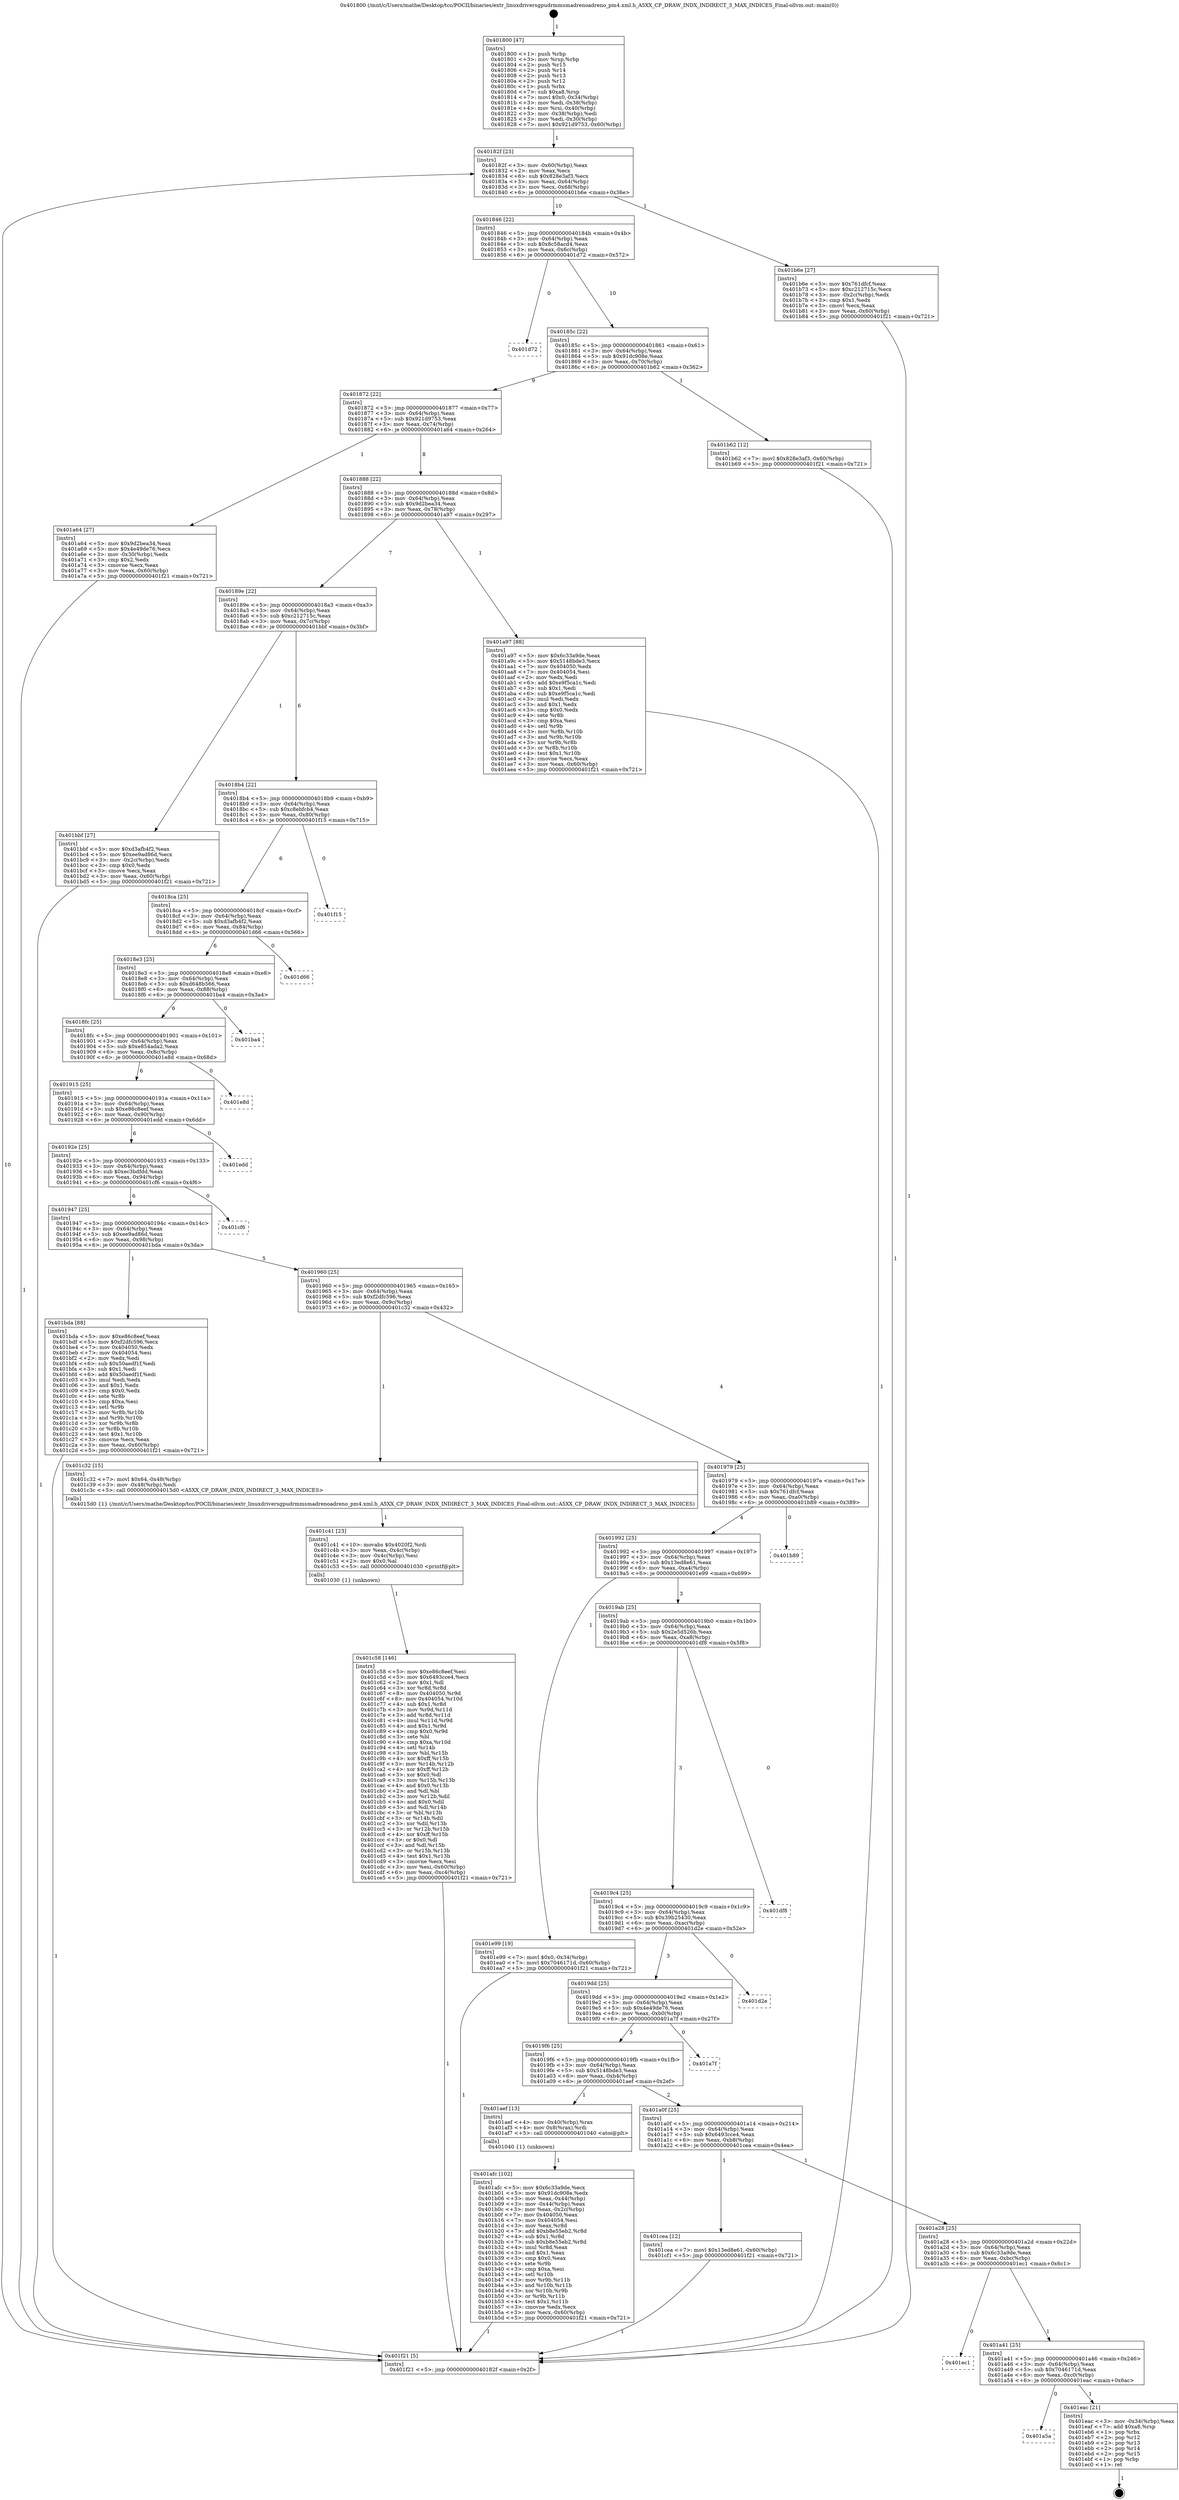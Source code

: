 digraph "0x401800" {
  label = "0x401800 (/mnt/c/Users/mathe/Desktop/tcc/POCII/binaries/extr_linuxdriversgpudrmmsmadrenoadreno_pm4.xml.h_A5XX_CP_DRAW_INDX_INDIRECT_3_MAX_INDICES_Final-ollvm.out::main(0))"
  labelloc = "t"
  node[shape=record]

  Entry [label="",width=0.3,height=0.3,shape=circle,fillcolor=black,style=filled]
  "0x40182f" [label="{
     0x40182f [23]\l
     | [instrs]\l
     &nbsp;&nbsp;0x40182f \<+3\>: mov -0x60(%rbp),%eax\l
     &nbsp;&nbsp;0x401832 \<+2\>: mov %eax,%ecx\l
     &nbsp;&nbsp;0x401834 \<+6\>: sub $0x828e3af3,%ecx\l
     &nbsp;&nbsp;0x40183a \<+3\>: mov %eax,-0x64(%rbp)\l
     &nbsp;&nbsp;0x40183d \<+3\>: mov %ecx,-0x68(%rbp)\l
     &nbsp;&nbsp;0x401840 \<+6\>: je 0000000000401b6e \<main+0x36e\>\l
  }"]
  "0x401b6e" [label="{
     0x401b6e [27]\l
     | [instrs]\l
     &nbsp;&nbsp;0x401b6e \<+5\>: mov $0x761dfcf,%eax\l
     &nbsp;&nbsp;0x401b73 \<+5\>: mov $0xc212715c,%ecx\l
     &nbsp;&nbsp;0x401b78 \<+3\>: mov -0x2c(%rbp),%edx\l
     &nbsp;&nbsp;0x401b7b \<+3\>: cmp $0x1,%edx\l
     &nbsp;&nbsp;0x401b7e \<+3\>: cmovl %ecx,%eax\l
     &nbsp;&nbsp;0x401b81 \<+3\>: mov %eax,-0x60(%rbp)\l
     &nbsp;&nbsp;0x401b84 \<+5\>: jmp 0000000000401f21 \<main+0x721\>\l
  }"]
  "0x401846" [label="{
     0x401846 [22]\l
     | [instrs]\l
     &nbsp;&nbsp;0x401846 \<+5\>: jmp 000000000040184b \<main+0x4b\>\l
     &nbsp;&nbsp;0x40184b \<+3\>: mov -0x64(%rbp),%eax\l
     &nbsp;&nbsp;0x40184e \<+5\>: sub $0x8c58acd4,%eax\l
     &nbsp;&nbsp;0x401853 \<+3\>: mov %eax,-0x6c(%rbp)\l
     &nbsp;&nbsp;0x401856 \<+6\>: je 0000000000401d72 \<main+0x572\>\l
  }"]
  Exit [label="",width=0.3,height=0.3,shape=circle,fillcolor=black,style=filled,peripheries=2]
  "0x401d72" [label="{
     0x401d72\l
  }", style=dashed]
  "0x40185c" [label="{
     0x40185c [22]\l
     | [instrs]\l
     &nbsp;&nbsp;0x40185c \<+5\>: jmp 0000000000401861 \<main+0x61\>\l
     &nbsp;&nbsp;0x401861 \<+3\>: mov -0x64(%rbp),%eax\l
     &nbsp;&nbsp;0x401864 \<+5\>: sub $0x91dc908e,%eax\l
     &nbsp;&nbsp;0x401869 \<+3\>: mov %eax,-0x70(%rbp)\l
     &nbsp;&nbsp;0x40186c \<+6\>: je 0000000000401b62 \<main+0x362\>\l
  }"]
  "0x401a5a" [label="{
     0x401a5a\l
  }", style=dashed]
  "0x401b62" [label="{
     0x401b62 [12]\l
     | [instrs]\l
     &nbsp;&nbsp;0x401b62 \<+7\>: movl $0x828e3af3,-0x60(%rbp)\l
     &nbsp;&nbsp;0x401b69 \<+5\>: jmp 0000000000401f21 \<main+0x721\>\l
  }"]
  "0x401872" [label="{
     0x401872 [22]\l
     | [instrs]\l
     &nbsp;&nbsp;0x401872 \<+5\>: jmp 0000000000401877 \<main+0x77\>\l
     &nbsp;&nbsp;0x401877 \<+3\>: mov -0x64(%rbp),%eax\l
     &nbsp;&nbsp;0x40187a \<+5\>: sub $0x921d9753,%eax\l
     &nbsp;&nbsp;0x40187f \<+3\>: mov %eax,-0x74(%rbp)\l
     &nbsp;&nbsp;0x401882 \<+6\>: je 0000000000401a64 \<main+0x264\>\l
  }"]
  "0x401eac" [label="{
     0x401eac [21]\l
     | [instrs]\l
     &nbsp;&nbsp;0x401eac \<+3\>: mov -0x34(%rbp),%eax\l
     &nbsp;&nbsp;0x401eaf \<+7\>: add $0xa8,%rsp\l
     &nbsp;&nbsp;0x401eb6 \<+1\>: pop %rbx\l
     &nbsp;&nbsp;0x401eb7 \<+2\>: pop %r12\l
     &nbsp;&nbsp;0x401eb9 \<+2\>: pop %r13\l
     &nbsp;&nbsp;0x401ebb \<+2\>: pop %r14\l
     &nbsp;&nbsp;0x401ebd \<+2\>: pop %r15\l
     &nbsp;&nbsp;0x401ebf \<+1\>: pop %rbp\l
     &nbsp;&nbsp;0x401ec0 \<+1\>: ret\l
  }"]
  "0x401a64" [label="{
     0x401a64 [27]\l
     | [instrs]\l
     &nbsp;&nbsp;0x401a64 \<+5\>: mov $0x9d2bea34,%eax\l
     &nbsp;&nbsp;0x401a69 \<+5\>: mov $0x4e49de76,%ecx\l
     &nbsp;&nbsp;0x401a6e \<+3\>: mov -0x30(%rbp),%edx\l
     &nbsp;&nbsp;0x401a71 \<+3\>: cmp $0x2,%edx\l
     &nbsp;&nbsp;0x401a74 \<+3\>: cmovne %ecx,%eax\l
     &nbsp;&nbsp;0x401a77 \<+3\>: mov %eax,-0x60(%rbp)\l
     &nbsp;&nbsp;0x401a7a \<+5\>: jmp 0000000000401f21 \<main+0x721\>\l
  }"]
  "0x401888" [label="{
     0x401888 [22]\l
     | [instrs]\l
     &nbsp;&nbsp;0x401888 \<+5\>: jmp 000000000040188d \<main+0x8d\>\l
     &nbsp;&nbsp;0x40188d \<+3\>: mov -0x64(%rbp),%eax\l
     &nbsp;&nbsp;0x401890 \<+5\>: sub $0x9d2bea34,%eax\l
     &nbsp;&nbsp;0x401895 \<+3\>: mov %eax,-0x78(%rbp)\l
     &nbsp;&nbsp;0x401898 \<+6\>: je 0000000000401a97 \<main+0x297\>\l
  }"]
  "0x401f21" [label="{
     0x401f21 [5]\l
     | [instrs]\l
     &nbsp;&nbsp;0x401f21 \<+5\>: jmp 000000000040182f \<main+0x2f\>\l
  }"]
  "0x401800" [label="{
     0x401800 [47]\l
     | [instrs]\l
     &nbsp;&nbsp;0x401800 \<+1\>: push %rbp\l
     &nbsp;&nbsp;0x401801 \<+3\>: mov %rsp,%rbp\l
     &nbsp;&nbsp;0x401804 \<+2\>: push %r15\l
     &nbsp;&nbsp;0x401806 \<+2\>: push %r14\l
     &nbsp;&nbsp;0x401808 \<+2\>: push %r13\l
     &nbsp;&nbsp;0x40180a \<+2\>: push %r12\l
     &nbsp;&nbsp;0x40180c \<+1\>: push %rbx\l
     &nbsp;&nbsp;0x40180d \<+7\>: sub $0xa8,%rsp\l
     &nbsp;&nbsp;0x401814 \<+7\>: movl $0x0,-0x34(%rbp)\l
     &nbsp;&nbsp;0x40181b \<+3\>: mov %edi,-0x38(%rbp)\l
     &nbsp;&nbsp;0x40181e \<+4\>: mov %rsi,-0x40(%rbp)\l
     &nbsp;&nbsp;0x401822 \<+3\>: mov -0x38(%rbp),%edi\l
     &nbsp;&nbsp;0x401825 \<+3\>: mov %edi,-0x30(%rbp)\l
     &nbsp;&nbsp;0x401828 \<+7\>: movl $0x921d9753,-0x60(%rbp)\l
  }"]
  "0x401a41" [label="{
     0x401a41 [25]\l
     | [instrs]\l
     &nbsp;&nbsp;0x401a41 \<+5\>: jmp 0000000000401a46 \<main+0x246\>\l
     &nbsp;&nbsp;0x401a46 \<+3\>: mov -0x64(%rbp),%eax\l
     &nbsp;&nbsp;0x401a49 \<+5\>: sub $0x7046171d,%eax\l
     &nbsp;&nbsp;0x401a4e \<+6\>: mov %eax,-0xc0(%rbp)\l
     &nbsp;&nbsp;0x401a54 \<+6\>: je 0000000000401eac \<main+0x6ac\>\l
  }"]
  "0x401a97" [label="{
     0x401a97 [88]\l
     | [instrs]\l
     &nbsp;&nbsp;0x401a97 \<+5\>: mov $0x6c33a9de,%eax\l
     &nbsp;&nbsp;0x401a9c \<+5\>: mov $0x5148bde3,%ecx\l
     &nbsp;&nbsp;0x401aa1 \<+7\>: mov 0x404050,%edx\l
     &nbsp;&nbsp;0x401aa8 \<+7\>: mov 0x404054,%esi\l
     &nbsp;&nbsp;0x401aaf \<+2\>: mov %edx,%edi\l
     &nbsp;&nbsp;0x401ab1 \<+6\>: add $0xe9f5ca1c,%edi\l
     &nbsp;&nbsp;0x401ab7 \<+3\>: sub $0x1,%edi\l
     &nbsp;&nbsp;0x401aba \<+6\>: sub $0xe9f5ca1c,%edi\l
     &nbsp;&nbsp;0x401ac0 \<+3\>: imul %edi,%edx\l
     &nbsp;&nbsp;0x401ac3 \<+3\>: and $0x1,%edx\l
     &nbsp;&nbsp;0x401ac6 \<+3\>: cmp $0x0,%edx\l
     &nbsp;&nbsp;0x401ac9 \<+4\>: sete %r8b\l
     &nbsp;&nbsp;0x401acd \<+3\>: cmp $0xa,%esi\l
     &nbsp;&nbsp;0x401ad0 \<+4\>: setl %r9b\l
     &nbsp;&nbsp;0x401ad4 \<+3\>: mov %r8b,%r10b\l
     &nbsp;&nbsp;0x401ad7 \<+3\>: and %r9b,%r10b\l
     &nbsp;&nbsp;0x401ada \<+3\>: xor %r9b,%r8b\l
     &nbsp;&nbsp;0x401add \<+3\>: or %r8b,%r10b\l
     &nbsp;&nbsp;0x401ae0 \<+4\>: test $0x1,%r10b\l
     &nbsp;&nbsp;0x401ae4 \<+3\>: cmovne %ecx,%eax\l
     &nbsp;&nbsp;0x401ae7 \<+3\>: mov %eax,-0x60(%rbp)\l
     &nbsp;&nbsp;0x401aea \<+5\>: jmp 0000000000401f21 \<main+0x721\>\l
  }"]
  "0x40189e" [label="{
     0x40189e [22]\l
     | [instrs]\l
     &nbsp;&nbsp;0x40189e \<+5\>: jmp 00000000004018a3 \<main+0xa3\>\l
     &nbsp;&nbsp;0x4018a3 \<+3\>: mov -0x64(%rbp),%eax\l
     &nbsp;&nbsp;0x4018a6 \<+5\>: sub $0xc212715c,%eax\l
     &nbsp;&nbsp;0x4018ab \<+3\>: mov %eax,-0x7c(%rbp)\l
     &nbsp;&nbsp;0x4018ae \<+6\>: je 0000000000401bbf \<main+0x3bf\>\l
  }"]
  "0x401ec1" [label="{
     0x401ec1\l
  }", style=dashed]
  "0x401bbf" [label="{
     0x401bbf [27]\l
     | [instrs]\l
     &nbsp;&nbsp;0x401bbf \<+5\>: mov $0xd3afb4f2,%eax\l
     &nbsp;&nbsp;0x401bc4 \<+5\>: mov $0xee9ad86d,%ecx\l
     &nbsp;&nbsp;0x401bc9 \<+3\>: mov -0x2c(%rbp),%edx\l
     &nbsp;&nbsp;0x401bcc \<+3\>: cmp $0x0,%edx\l
     &nbsp;&nbsp;0x401bcf \<+3\>: cmove %ecx,%eax\l
     &nbsp;&nbsp;0x401bd2 \<+3\>: mov %eax,-0x60(%rbp)\l
     &nbsp;&nbsp;0x401bd5 \<+5\>: jmp 0000000000401f21 \<main+0x721\>\l
  }"]
  "0x4018b4" [label="{
     0x4018b4 [22]\l
     | [instrs]\l
     &nbsp;&nbsp;0x4018b4 \<+5\>: jmp 00000000004018b9 \<main+0xb9\>\l
     &nbsp;&nbsp;0x4018b9 \<+3\>: mov -0x64(%rbp),%eax\l
     &nbsp;&nbsp;0x4018bc \<+5\>: sub $0xc8ebfcb4,%eax\l
     &nbsp;&nbsp;0x4018c1 \<+3\>: mov %eax,-0x80(%rbp)\l
     &nbsp;&nbsp;0x4018c4 \<+6\>: je 0000000000401f15 \<main+0x715\>\l
  }"]
  "0x401a28" [label="{
     0x401a28 [25]\l
     | [instrs]\l
     &nbsp;&nbsp;0x401a28 \<+5\>: jmp 0000000000401a2d \<main+0x22d\>\l
     &nbsp;&nbsp;0x401a2d \<+3\>: mov -0x64(%rbp),%eax\l
     &nbsp;&nbsp;0x401a30 \<+5\>: sub $0x6c33a9de,%eax\l
     &nbsp;&nbsp;0x401a35 \<+6\>: mov %eax,-0xbc(%rbp)\l
     &nbsp;&nbsp;0x401a3b \<+6\>: je 0000000000401ec1 \<main+0x6c1\>\l
  }"]
  "0x401f15" [label="{
     0x401f15\l
  }", style=dashed]
  "0x4018ca" [label="{
     0x4018ca [25]\l
     | [instrs]\l
     &nbsp;&nbsp;0x4018ca \<+5\>: jmp 00000000004018cf \<main+0xcf\>\l
     &nbsp;&nbsp;0x4018cf \<+3\>: mov -0x64(%rbp),%eax\l
     &nbsp;&nbsp;0x4018d2 \<+5\>: sub $0xd3afb4f2,%eax\l
     &nbsp;&nbsp;0x4018d7 \<+6\>: mov %eax,-0x84(%rbp)\l
     &nbsp;&nbsp;0x4018dd \<+6\>: je 0000000000401d66 \<main+0x566\>\l
  }"]
  "0x401cea" [label="{
     0x401cea [12]\l
     | [instrs]\l
     &nbsp;&nbsp;0x401cea \<+7\>: movl $0x13ed8e61,-0x60(%rbp)\l
     &nbsp;&nbsp;0x401cf1 \<+5\>: jmp 0000000000401f21 \<main+0x721\>\l
  }"]
  "0x401d66" [label="{
     0x401d66\l
  }", style=dashed]
  "0x4018e3" [label="{
     0x4018e3 [25]\l
     | [instrs]\l
     &nbsp;&nbsp;0x4018e3 \<+5\>: jmp 00000000004018e8 \<main+0xe8\>\l
     &nbsp;&nbsp;0x4018e8 \<+3\>: mov -0x64(%rbp),%eax\l
     &nbsp;&nbsp;0x4018eb \<+5\>: sub $0xd648b566,%eax\l
     &nbsp;&nbsp;0x4018f0 \<+6\>: mov %eax,-0x88(%rbp)\l
     &nbsp;&nbsp;0x4018f6 \<+6\>: je 0000000000401ba4 \<main+0x3a4\>\l
  }"]
  "0x401c58" [label="{
     0x401c58 [146]\l
     | [instrs]\l
     &nbsp;&nbsp;0x401c58 \<+5\>: mov $0xe86c8eef,%esi\l
     &nbsp;&nbsp;0x401c5d \<+5\>: mov $0x6493cce4,%ecx\l
     &nbsp;&nbsp;0x401c62 \<+2\>: mov $0x1,%dl\l
     &nbsp;&nbsp;0x401c64 \<+3\>: xor %r8d,%r8d\l
     &nbsp;&nbsp;0x401c67 \<+8\>: mov 0x404050,%r9d\l
     &nbsp;&nbsp;0x401c6f \<+8\>: mov 0x404054,%r10d\l
     &nbsp;&nbsp;0x401c77 \<+4\>: sub $0x1,%r8d\l
     &nbsp;&nbsp;0x401c7b \<+3\>: mov %r9d,%r11d\l
     &nbsp;&nbsp;0x401c7e \<+3\>: add %r8d,%r11d\l
     &nbsp;&nbsp;0x401c81 \<+4\>: imul %r11d,%r9d\l
     &nbsp;&nbsp;0x401c85 \<+4\>: and $0x1,%r9d\l
     &nbsp;&nbsp;0x401c89 \<+4\>: cmp $0x0,%r9d\l
     &nbsp;&nbsp;0x401c8d \<+3\>: sete %bl\l
     &nbsp;&nbsp;0x401c90 \<+4\>: cmp $0xa,%r10d\l
     &nbsp;&nbsp;0x401c94 \<+4\>: setl %r14b\l
     &nbsp;&nbsp;0x401c98 \<+3\>: mov %bl,%r15b\l
     &nbsp;&nbsp;0x401c9b \<+4\>: xor $0xff,%r15b\l
     &nbsp;&nbsp;0x401c9f \<+3\>: mov %r14b,%r12b\l
     &nbsp;&nbsp;0x401ca2 \<+4\>: xor $0xff,%r12b\l
     &nbsp;&nbsp;0x401ca6 \<+3\>: xor $0x0,%dl\l
     &nbsp;&nbsp;0x401ca9 \<+3\>: mov %r15b,%r13b\l
     &nbsp;&nbsp;0x401cac \<+4\>: and $0x0,%r13b\l
     &nbsp;&nbsp;0x401cb0 \<+2\>: and %dl,%bl\l
     &nbsp;&nbsp;0x401cb2 \<+3\>: mov %r12b,%dil\l
     &nbsp;&nbsp;0x401cb5 \<+4\>: and $0x0,%dil\l
     &nbsp;&nbsp;0x401cb9 \<+3\>: and %dl,%r14b\l
     &nbsp;&nbsp;0x401cbc \<+3\>: or %bl,%r13b\l
     &nbsp;&nbsp;0x401cbf \<+3\>: or %r14b,%dil\l
     &nbsp;&nbsp;0x401cc2 \<+3\>: xor %dil,%r13b\l
     &nbsp;&nbsp;0x401cc5 \<+3\>: or %r12b,%r15b\l
     &nbsp;&nbsp;0x401cc8 \<+4\>: xor $0xff,%r15b\l
     &nbsp;&nbsp;0x401ccc \<+3\>: or $0x0,%dl\l
     &nbsp;&nbsp;0x401ccf \<+3\>: and %dl,%r15b\l
     &nbsp;&nbsp;0x401cd2 \<+3\>: or %r15b,%r13b\l
     &nbsp;&nbsp;0x401cd5 \<+4\>: test $0x1,%r13b\l
     &nbsp;&nbsp;0x401cd9 \<+3\>: cmovne %ecx,%esi\l
     &nbsp;&nbsp;0x401cdc \<+3\>: mov %esi,-0x60(%rbp)\l
     &nbsp;&nbsp;0x401cdf \<+6\>: mov %eax,-0xc4(%rbp)\l
     &nbsp;&nbsp;0x401ce5 \<+5\>: jmp 0000000000401f21 \<main+0x721\>\l
  }"]
  "0x401ba4" [label="{
     0x401ba4\l
  }", style=dashed]
  "0x4018fc" [label="{
     0x4018fc [25]\l
     | [instrs]\l
     &nbsp;&nbsp;0x4018fc \<+5\>: jmp 0000000000401901 \<main+0x101\>\l
     &nbsp;&nbsp;0x401901 \<+3\>: mov -0x64(%rbp),%eax\l
     &nbsp;&nbsp;0x401904 \<+5\>: sub $0xe854ada2,%eax\l
     &nbsp;&nbsp;0x401909 \<+6\>: mov %eax,-0x8c(%rbp)\l
     &nbsp;&nbsp;0x40190f \<+6\>: je 0000000000401e8d \<main+0x68d\>\l
  }"]
  "0x401c41" [label="{
     0x401c41 [23]\l
     | [instrs]\l
     &nbsp;&nbsp;0x401c41 \<+10\>: movabs $0x4020f2,%rdi\l
     &nbsp;&nbsp;0x401c4b \<+3\>: mov %eax,-0x4c(%rbp)\l
     &nbsp;&nbsp;0x401c4e \<+3\>: mov -0x4c(%rbp),%esi\l
     &nbsp;&nbsp;0x401c51 \<+2\>: mov $0x0,%al\l
     &nbsp;&nbsp;0x401c53 \<+5\>: call 0000000000401030 \<printf@plt\>\l
     | [calls]\l
     &nbsp;&nbsp;0x401030 \{1\} (unknown)\l
  }"]
  "0x401e8d" [label="{
     0x401e8d\l
  }", style=dashed]
  "0x401915" [label="{
     0x401915 [25]\l
     | [instrs]\l
     &nbsp;&nbsp;0x401915 \<+5\>: jmp 000000000040191a \<main+0x11a\>\l
     &nbsp;&nbsp;0x40191a \<+3\>: mov -0x64(%rbp),%eax\l
     &nbsp;&nbsp;0x40191d \<+5\>: sub $0xe86c8eef,%eax\l
     &nbsp;&nbsp;0x401922 \<+6\>: mov %eax,-0x90(%rbp)\l
     &nbsp;&nbsp;0x401928 \<+6\>: je 0000000000401edd \<main+0x6dd\>\l
  }"]
  "0x401afc" [label="{
     0x401afc [102]\l
     | [instrs]\l
     &nbsp;&nbsp;0x401afc \<+5\>: mov $0x6c33a9de,%ecx\l
     &nbsp;&nbsp;0x401b01 \<+5\>: mov $0x91dc908e,%edx\l
     &nbsp;&nbsp;0x401b06 \<+3\>: mov %eax,-0x44(%rbp)\l
     &nbsp;&nbsp;0x401b09 \<+3\>: mov -0x44(%rbp),%eax\l
     &nbsp;&nbsp;0x401b0c \<+3\>: mov %eax,-0x2c(%rbp)\l
     &nbsp;&nbsp;0x401b0f \<+7\>: mov 0x404050,%eax\l
     &nbsp;&nbsp;0x401b16 \<+7\>: mov 0x404054,%esi\l
     &nbsp;&nbsp;0x401b1d \<+3\>: mov %eax,%r8d\l
     &nbsp;&nbsp;0x401b20 \<+7\>: add $0xb8e55eb2,%r8d\l
     &nbsp;&nbsp;0x401b27 \<+4\>: sub $0x1,%r8d\l
     &nbsp;&nbsp;0x401b2b \<+7\>: sub $0xb8e55eb2,%r8d\l
     &nbsp;&nbsp;0x401b32 \<+4\>: imul %r8d,%eax\l
     &nbsp;&nbsp;0x401b36 \<+3\>: and $0x1,%eax\l
     &nbsp;&nbsp;0x401b39 \<+3\>: cmp $0x0,%eax\l
     &nbsp;&nbsp;0x401b3c \<+4\>: sete %r9b\l
     &nbsp;&nbsp;0x401b40 \<+3\>: cmp $0xa,%esi\l
     &nbsp;&nbsp;0x401b43 \<+4\>: setl %r10b\l
     &nbsp;&nbsp;0x401b47 \<+3\>: mov %r9b,%r11b\l
     &nbsp;&nbsp;0x401b4a \<+3\>: and %r10b,%r11b\l
     &nbsp;&nbsp;0x401b4d \<+3\>: xor %r10b,%r9b\l
     &nbsp;&nbsp;0x401b50 \<+3\>: or %r9b,%r11b\l
     &nbsp;&nbsp;0x401b53 \<+4\>: test $0x1,%r11b\l
     &nbsp;&nbsp;0x401b57 \<+3\>: cmovne %edx,%ecx\l
     &nbsp;&nbsp;0x401b5a \<+3\>: mov %ecx,-0x60(%rbp)\l
     &nbsp;&nbsp;0x401b5d \<+5\>: jmp 0000000000401f21 \<main+0x721\>\l
  }"]
  "0x401edd" [label="{
     0x401edd\l
  }", style=dashed]
  "0x40192e" [label="{
     0x40192e [25]\l
     | [instrs]\l
     &nbsp;&nbsp;0x40192e \<+5\>: jmp 0000000000401933 \<main+0x133\>\l
     &nbsp;&nbsp;0x401933 \<+3\>: mov -0x64(%rbp),%eax\l
     &nbsp;&nbsp;0x401936 \<+5\>: sub $0xec3bdfdd,%eax\l
     &nbsp;&nbsp;0x40193b \<+6\>: mov %eax,-0x94(%rbp)\l
     &nbsp;&nbsp;0x401941 \<+6\>: je 0000000000401cf6 \<main+0x4f6\>\l
  }"]
  "0x401a0f" [label="{
     0x401a0f [25]\l
     | [instrs]\l
     &nbsp;&nbsp;0x401a0f \<+5\>: jmp 0000000000401a14 \<main+0x214\>\l
     &nbsp;&nbsp;0x401a14 \<+3\>: mov -0x64(%rbp),%eax\l
     &nbsp;&nbsp;0x401a17 \<+5\>: sub $0x6493cce4,%eax\l
     &nbsp;&nbsp;0x401a1c \<+6\>: mov %eax,-0xb8(%rbp)\l
     &nbsp;&nbsp;0x401a22 \<+6\>: je 0000000000401cea \<main+0x4ea\>\l
  }"]
  "0x401cf6" [label="{
     0x401cf6\l
  }", style=dashed]
  "0x401947" [label="{
     0x401947 [25]\l
     | [instrs]\l
     &nbsp;&nbsp;0x401947 \<+5\>: jmp 000000000040194c \<main+0x14c\>\l
     &nbsp;&nbsp;0x40194c \<+3\>: mov -0x64(%rbp),%eax\l
     &nbsp;&nbsp;0x40194f \<+5\>: sub $0xee9ad86d,%eax\l
     &nbsp;&nbsp;0x401954 \<+6\>: mov %eax,-0x98(%rbp)\l
     &nbsp;&nbsp;0x40195a \<+6\>: je 0000000000401bda \<main+0x3da\>\l
  }"]
  "0x401aef" [label="{
     0x401aef [13]\l
     | [instrs]\l
     &nbsp;&nbsp;0x401aef \<+4\>: mov -0x40(%rbp),%rax\l
     &nbsp;&nbsp;0x401af3 \<+4\>: mov 0x8(%rax),%rdi\l
     &nbsp;&nbsp;0x401af7 \<+5\>: call 0000000000401040 \<atoi@plt\>\l
     | [calls]\l
     &nbsp;&nbsp;0x401040 \{1\} (unknown)\l
  }"]
  "0x401bda" [label="{
     0x401bda [88]\l
     | [instrs]\l
     &nbsp;&nbsp;0x401bda \<+5\>: mov $0xe86c8eef,%eax\l
     &nbsp;&nbsp;0x401bdf \<+5\>: mov $0xf2dfc596,%ecx\l
     &nbsp;&nbsp;0x401be4 \<+7\>: mov 0x404050,%edx\l
     &nbsp;&nbsp;0x401beb \<+7\>: mov 0x404054,%esi\l
     &nbsp;&nbsp;0x401bf2 \<+2\>: mov %edx,%edi\l
     &nbsp;&nbsp;0x401bf4 \<+6\>: sub $0x50aedf1f,%edi\l
     &nbsp;&nbsp;0x401bfa \<+3\>: sub $0x1,%edi\l
     &nbsp;&nbsp;0x401bfd \<+6\>: add $0x50aedf1f,%edi\l
     &nbsp;&nbsp;0x401c03 \<+3\>: imul %edi,%edx\l
     &nbsp;&nbsp;0x401c06 \<+3\>: and $0x1,%edx\l
     &nbsp;&nbsp;0x401c09 \<+3\>: cmp $0x0,%edx\l
     &nbsp;&nbsp;0x401c0c \<+4\>: sete %r8b\l
     &nbsp;&nbsp;0x401c10 \<+3\>: cmp $0xa,%esi\l
     &nbsp;&nbsp;0x401c13 \<+4\>: setl %r9b\l
     &nbsp;&nbsp;0x401c17 \<+3\>: mov %r8b,%r10b\l
     &nbsp;&nbsp;0x401c1a \<+3\>: and %r9b,%r10b\l
     &nbsp;&nbsp;0x401c1d \<+3\>: xor %r9b,%r8b\l
     &nbsp;&nbsp;0x401c20 \<+3\>: or %r8b,%r10b\l
     &nbsp;&nbsp;0x401c23 \<+4\>: test $0x1,%r10b\l
     &nbsp;&nbsp;0x401c27 \<+3\>: cmovne %ecx,%eax\l
     &nbsp;&nbsp;0x401c2a \<+3\>: mov %eax,-0x60(%rbp)\l
     &nbsp;&nbsp;0x401c2d \<+5\>: jmp 0000000000401f21 \<main+0x721\>\l
  }"]
  "0x401960" [label="{
     0x401960 [25]\l
     | [instrs]\l
     &nbsp;&nbsp;0x401960 \<+5\>: jmp 0000000000401965 \<main+0x165\>\l
     &nbsp;&nbsp;0x401965 \<+3\>: mov -0x64(%rbp),%eax\l
     &nbsp;&nbsp;0x401968 \<+5\>: sub $0xf2dfc596,%eax\l
     &nbsp;&nbsp;0x40196d \<+6\>: mov %eax,-0x9c(%rbp)\l
     &nbsp;&nbsp;0x401973 \<+6\>: je 0000000000401c32 \<main+0x432\>\l
  }"]
  "0x4019f6" [label="{
     0x4019f6 [25]\l
     | [instrs]\l
     &nbsp;&nbsp;0x4019f6 \<+5\>: jmp 00000000004019fb \<main+0x1fb\>\l
     &nbsp;&nbsp;0x4019fb \<+3\>: mov -0x64(%rbp),%eax\l
     &nbsp;&nbsp;0x4019fe \<+5\>: sub $0x5148bde3,%eax\l
     &nbsp;&nbsp;0x401a03 \<+6\>: mov %eax,-0xb4(%rbp)\l
     &nbsp;&nbsp;0x401a09 \<+6\>: je 0000000000401aef \<main+0x2ef\>\l
  }"]
  "0x401c32" [label="{
     0x401c32 [15]\l
     | [instrs]\l
     &nbsp;&nbsp;0x401c32 \<+7\>: movl $0x64,-0x48(%rbp)\l
     &nbsp;&nbsp;0x401c39 \<+3\>: mov -0x48(%rbp),%edi\l
     &nbsp;&nbsp;0x401c3c \<+5\>: call 00000000004015d0 \<A5XX_CP_DRAW_INDX_INDIRECT_3_MAX_INDICES\>\l
     | [calls]\l
     &nbsp;&nbsp;0x4015d0 \{1\} (/mnt/c/Users/mathe/Desktop/tcc/POCII/binaries/extr_linuxdriversgpudrmmsmadrenoadreno_pm4.xml.h_A5XX_CP_DRAW_INDX_INDIRECT_3_MAX_INDICES_Final-ollvm.out::A5XX_CP_DRAW_INDX_INDIRECT_3_MAX_INDICES)\l
  }"]
  "0x401979" [label="{
     0x401979 [25]\l
     | [instrs]\l
     &nbsp;&nbsp;0x401979 \<+5\>: jmp 000000000040197e \<main+0x17e\>\l
     &nbsp;&nbsp;0x40197e \<+3\>: mov -0x64(%rbp),%eax\l
     &nbsp;&nbsp;0x401981 \<+5\>: sub $0x761dfcf,%eax\l
     &nbsp;&nbsp;0x401986 \<+6\>: mov %eax,-0xa0(%rbp)\l
     &nbsp;&nbsp;0x40198c \<+6\>: je 0000000000401b89 \<main+0x389\>\l
  }"]
  "0x401a7f" [label="{
     0x401a7f\l
  }", style=dashed]
  "0x401b89" [label="{
     0x401b89\l
  }", style=dashed]
  "0x401992" [label="{
     0x401992 [25]\l
     | [instrs]\l
     &nbsp;&nbsp;0x401992 \<+5\>: jmp 0000000000401997 \<main+0x197\>\l
     &nbsp;&nbsp;0x401997 \<+3\>: mov -0x64(%rbp),%eax\l
     &nbsp;&nbsp;0x40199a \<+5\>: sub $0x13ed8e61,%eax\l
     &nbsp;&nbsp;0x40199f \<+6\>: mov %eax,-0xa4(%rbp)\l
     &nbsp;&nbsp;0x4019a5 \<+6\>: je 0000000000401e99 \<main+0x699\>\l
  }"]
  "0x4019dd" [label="{
     0x4019dd [25]\l
     | [instrs]\l
     &nbsp;&nbsp;0x4019dd \<+5\>: jmp 00000000004019e2 \<main+0x1e2\>\l
     &nbsp;&nbsp;0x4019e2 \<+3\>: mov -0x64(%rbp),%eax\l
     &nbsp;&nbsp;0x4019e5 \<+5\>: sub $0x4e49de76,%eax\l
     &nbsp;&nbsp;0x4019ea \<+6\>: mov %eax,-0xb0(%rbp)\l
     &nbsp;&nbsp;0x4019f0 \<+6\>: je 0000000000401a7f \<main+0x27f\>\l
  }"]
  "0x401e99" [label="{
     0x401e99 [19]\l
     | [instrs]\l
     &nbsp;&nbsp;0x401e99 \<+7\>: movl $0x0,-0x34(%rbp)\l
     &nbsp;&nbsp;0x401ea0 \<+7\>: movl $0x7046171d,-0x60(%rbp)\l
     &nbsp;&nbsp;0x401ea7 \<+5\>: jmp 0000000000401f21 \<main+0x721\>\l
  }"]
  "0x4019ab" [label="{
     0x4019ab [25]\l
     | [instrs]\l
     &nbsp;&nbsp;0x4019ab \<+5\>: jmp 00000000004019b0 \<main+0x1b0\>\l
     &nbsp;&nbsp;0x4019b0 \<+3\>: mov -0x64(%rbp),%eax\l
     &nbsp;&nbsp;0x4019b3 \<+5\>: sub $0x2e5d526b,%eax\l
     &nbsp;&nbsp;0x4019b8 \<+6\>: mov %eax,-0xa8(%rbp)\l
     &nbsp;&nbsp;0x4019be \<+6\>: je 0000000000401df8 \<main+0x5f8\>\l
  }"]
  "0x401d2e" [label="{
     0x401d2e\l
  }", style=dashed]
  "0x401df8" [label="{
     0x401df8\l
  }", style=dashed]
  "0x4019c4" [label="{
     0x4019c4 [25]\l
     | [instrs]\l
     &nbsp;&nbsp;0x4019c4 \<+5\>: jmp 00000000004019c9 \<main+0x1c9\>\l
     &nbsp;&nbsp;0x4019c9 \<+3\>: mov -0x64(%rbp),%eax\l
     &nbsp;&nbsp;0x4019cc \<+5\>: sub $0x39b25430,%eax\l
     &nbsp;&nbsp;0x4019d1 \<+6\>: mov %eax,-0xac(%rbp)\l
     &nbsp;&nbsp;0x4019d7 \<+6\>: je 0000000000401d2e \<main+0x52e\>\l
  }"]
  Entry -> "0x401800" [label=" 1"]
  "0x40182f" -> "0x401b6e" [label=" 1"]
  "0x40182f" -> "0x401846" [label=" 10"]
  "0x401eac" -> Exit [label=" 1"]
  "0x401846" -> "0x401d72" [label=" 0"]
  "0x401846" -> "0x40185c" [label=" 10"]
  "0x401a41" -> "0x401a5a" [label=" 0"]
  "0x40185c" -> "0x401b62" [label=" 1"]
  "0x40185c" -> "0x401872" [label=" 9"]
  "0x401a41" -> "0x401eac" [label=" 1"]
  "0x401872" -> "0x401a64" [label=" 1"]
  "0x401872" -> "0x401888" [label=" 8"]
  "0x401a64" -> "0x401f21" [label=" 1"]
  "0x401800" -> "0x40182f" [label=" 1"]
  "0x401f21" -> "0x40182f" [label=" 10"]
  "0x401a28" -> "0x401a41" [label=" 1"]
  "0x401888" -> "0x401a97" [label=" 1"]
  "0x401888" -> "0x40189e" [label=" 7"]
  "0x401a97" -> "0x401f21" [label=" 1"]
  "0x401a28" -> "0x401ec1" [label=" 0"]
  "0x40189e" -> "0x401bbf" [label=" 1"]
  "0x40189e" -> "0x4018b4" [label=" 6"]
  "0x401e99" -> "0x401f21" [label=" 1"]
  "0x4018b4" -> "0x401f15" [label=" 0"]
  "0x4018b4" -> "0x4018ca" [label=" 6"]
  "0x401cea" -> "0x401f21" [label=" 1"]
  "0x4018ca" -> "0x401d66" [label=" 0"]
  "0x4018ca" -> "0x4018e3" [label=" 6"]
  "0x401a0f" -> "0x401a28" [label=" 1"]
  "0x4018e3" -> "0x401ba4" [label=" 0"]
  "0x4018e3" -> "0x4018fc" [label=" 6"]
  "0x401a0f" -> "0x401cea" [label=" 1"]
  "0x4018fc" -> "0x401e8d" [label=" 0"]
  "0x4018fc" -> "0x401915" [label=" 6"]
  "0x401c58" -> "0x401f21" [label=" 1"]
  "0x401915" -> "0x401edd" [label=" 0"]
  "0x401915" -> "0x40192e" [label=" 6"]
  "0x401c41" -> "0x401c58" [label=" 1"]
  "0x40192e" -> "0x401cf6" [label=" 0"]
  "0x40192e" -> "0x401947" [label=" 6"]
  "0x401c32" -> "0x401c41" [label=" 1"]
  "0x401947" -> "0x401bda" [label=" 1"]
  "0x401947" -> "0x401960" [label=" 5"]
  "0x401bda" -> "0x401f21" [label=" 1"]
  "0x401960" -> "0x401c32" [label=" 1"]
  "0x401960" -> "0x401979" [label=" 4"]
  "0x401b6e" -> "0x401f21" [label=" 1"]
  "0x401979" -> "0x401b89" [label=" 0"]
  "0x401979" -> "0x401992" [label=" 4"]
  "0x401b62" -> "0x401f21" [label=" 1"]
  "0x401992" -> "0x401e99" [label=" 1"]
  "0x401992" -> "0x4019ab" [label=" 3"]
  "0x401aef" -> "0x401afc" [label=" 1"]
  "0x4019ab" -> "0x401df8" [label=" 0"]
  "0x4019ab" -> "0x4019c4" [label=" 3"]
  "0x4019f6" -> "0x401a0f" [label=" 2"]
  "0x4019c4" -> "0x401d2e" [label=" 0"]
  "0x4019c4" -> "0x4019dd" [label=" 3"]
  "0x401afc" -> "0x401f21" [label=" 1"]
  "0x4019dd" -> "0x401a7f" [label=" 0"]
  "0x4019dd" -> "0x4019f6" [label=" 3"]
  "0x401bbf" -> "0x401f21" [label=" 1"]
  "0x4019f6" -> "0x401aef" [label=" 1"]
}
